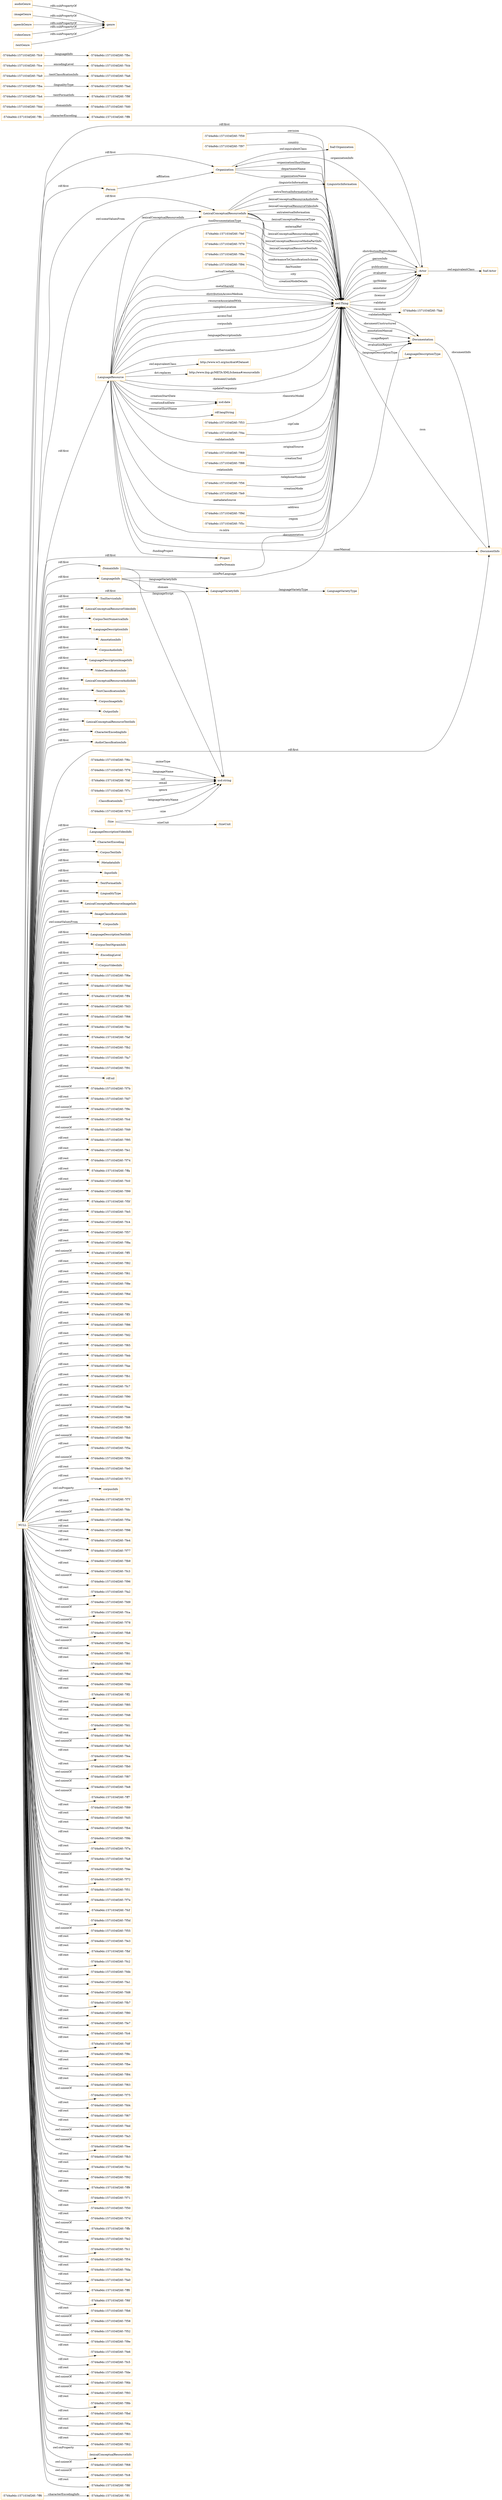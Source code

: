 digraph ar2dtool_diagram { 
rankdir=LR;
size="1501"
node [shape = rectangle, color="orange"]; "-57d4a9dc:1571034f26f:-7ff6" ":Person" "-57d4a9dc:1571034f26f:-7f4f" ":ToolServiceInfo" ":DocumentInfo" "-57d4a9dc:1571034f26f:-7ffc" "-57d4a9dc:1571034f26f:-7f7c" ":Actor" "-57d4a9dc:1571034f26f:-7fd0" ":LexicalConceptualResourceVideoInfo" "-57d4a9dc:1571034f26f:-7f59" ":CorpusTextNumericalInfo" ":LanguageDescriptionInfo" "-57d4a9dc:1571034f26f:-7f97" "-57d4a9dc:1571034f26f:-7fef" "-57d4a9dc:1571034f26f:-7fa4" ":AnnotationInfo" "-57d4a9dc:1571034f26f:-7fba" "-57d4a9dc:1571034f26f:-7fa9" "foaf:Actor" ":CorpusAudioInfo" ":ClassificationInfo" ":LanguageDescriptionImageInfo" "-57d4a9dc:1571034f26f:-7f9f" ":Project" ":VideoClassificationInfo" "-57d4a9dc:1571034f26f:-7f79" ":LanguageDescriptionType" "-57d4a9dc:1571034f26f:-7ff8" ":LexicalConceptualResourceAudioInfo" ":TextClassificationInfo" ":CorpusImageInfo" "-57d4a9dc:1571034f26f:-7fce" ":OutputInfo" "-57d4a9dc:1571034f26f:-7f9a" "-57d4a9dc:1571034f26f:-7fad" ":LexicalConceptualResourceTextInfo" "-57d4a9dc:1571034f26f:-7f94" ":LanguageResource" "-57d4a9dc:1571034f26f:-7f70" "-57d4a9dc:1571034f26f:-7f53" ":Organization" "-57d4a9dc:1571034f26f:-7f4a" "-57d4a9dc:1571034f26f:-7f69" "-57d4a9dc:1571034f26f:-7f88" ":CharacterEncodingInfo" ":LexicalConceptualResourceInfo" ":AudioClassificationInfo" ":LanguageVarietyInfo" ":LanguageDescriptionVideoInfo" "-57d4a9dc:1571034f26f:-7f56" ":CharacterEncoding" ":Size" "-57d4a9dc:1571034f26f:-7fab" ":Documentation" "-57d4a9dc:1571034f26f:-7fcb" ":LanguageVarietyType" "-57d4a9dc:1571034f26f:-7fa6" ":CorpusTextInfo" "foaf:Organization" ":MetadataInfo" "-57d4a9dc:1571034f26f:-7fe9" "-57d4a9dc:1571034f26f:-7fdd" "-57d4a9dc:1571034f26f:-7f6c" ":InputInfo" "-57d4a9dc:1571034f26f:-7f76" ":DomainInfo" ":LanguageInfo" "-57d4a9dc:1571034f26f:-7fbc" ":TextFormatInfo" ":LingualityType" ":LexicalConceptualResourceImageInfo" "-57d4a9dc:1571034f26f:-7f9d" ":ImageClassificationInfo" ":CorpusInfo" ":LanguageDescriptionTextInfo" "-57d4a9dc:1571034f26f:-7fc9" "-57d4a9dc:1571034f26f:-7f5c" "-57d4a9dc:1571034f26f:-7ff1" ":CorpusTextNgramInfo" "http://www.w3.org/ns/dcat#Dataset" ":EncodingLevel" ":CorpusVideoInfo" ":SizeUnit" ":LinguisticInformation" ; /*classes style*/
	":Organization" -> "foaf:Organization" [ label = "owl:equivalentClass" ];
	":audioGenre" -> ":genre" [ label = "rdfs:subPropertyOf" ];
	":imageGenre" -> ":genre" [ label = "rdfs:subPropertyOf" ];
	":speechGenre" -> ":genre" [ label = "rdfs:subPropertyOf" ];
	":videoGenre" -> ":genre" [ label = "rdfs:subPropertyOf" ];
	":textGenre" -> ":genre" [ label = "rdfs:subPropertyOf" ];
	":LanguageResource" -> "http://www.ilsp.gr/META-XMLSchema#resourceInfo" [ label = "dct:replaces" ];
	":LanguageResource" -> "http://www.w3.org/ns/dcat#Dataset" [ label = "owl:equivalentClass" ];
	"NULL" -> "-57d4a9dc:1571034f26f:-7f6e" [ label = "rdf:rest" ];
	"NULL" -> "-57d4a9dc:1571034f26f:-7f4d" [ label = "rdf:rest" ];
	"NULL" -> "-57d4a9dc:1571034f26f:-7ff4" [ label = "rdf:rest" ];
	"NULL" -> "-57d4a9dc:1571034f26f:-7fd3" [ label = "rdf:rest" ];
	"NULL" -> "-57d4a9dc:1571034f26f:-7f66" [ label = "rdf:rest" ];
	"NULL" -> "-57d4a9dc:1571034f26f:-7fec" [ label = "rdf:rest" ];
	"NULL" -> "-57d4a9dc:1571034f26f:-7faf" [ label = "rdf:rest" ];
	"NULL" -> "-57d4a9dc:1571034f26f:-7fb2" [ label = "rdf:rest" ];
	"NULL" -> ":DomainInfo" [ label = "rdf:first" ];
	"NULL" -> "-57d4a9dc:1571034f26f:-7fa7" [ label = "rdf:rest" ];
	"NULL" -> ":CorpusTextNumericalInfo" [ label = "rdf:first" ];
	"NULL" -> "-57d4a9dc:1571034f26f:-7f91" [ label = "rdf:rest" ];
	"NULL" -> "rdf:nil" [ label = "rdf:rest" ];
	"NULL" -> "-57d4a9dc:1571034f26f:-7f7b" [ label = "owl:unionOf" ];
	"NULL" -> "-57d4a9dc:1571034f26f:-7fd7" [ label = "rdf:rest" ];
	"NULL" -> "-57d4a9dc:1571034f26f:-7f9c" [ label = "owl:unionOf" ];
	"NULL" -> "-57d4a9dc:1571034f26f:-7fcd" [ label = "owl:unionOf" ];
	"NULL" -> "-57d4a9dc:1571034f26f:-7f49" [ label = "owl:unionOf" ];
	"NULL" -> "-57d4a9dc:1571034f26f:-7f95" [ label = "rdf:rest" ];
	"NULL" -> ":CorpusImageInfo" [ label = "rdf:first" ];
	"NULL" -> "-57d4a9dc:1571034f26f:-7fe1" [ label = "rdf:rest" ];
	"NULL" -> "-57d4a9dc:1571034f26f:-7f74" [ label = "rdf:rest" ];
	"NULL" -> "-57d4a9dc:1571034f26f:-7ffa" [ label = "rdf:rest" ];
	"NULL" -> "-57d4a9dc:1571034f26f:-7fc0" [ label = "rdf:rest" ];
	"NULL" -> "-57d4a9dc:1571034f26f:-7f99" [ label = "owl:unionOf" ];
	"NULL" -> ":LexicalConceptualResourceVideoInfo" [ label = "rdf:first" ];
	"NULL" -> "-57d4a9dc:1571034f26f:-7f5f" [ label = "rdf:rest" ];
	"NULL" -> "-57d4a9dc:1571034f26f:-7fe5" [ label = "rdf:rest" ];
	"NULL" -> ":Organization" [ label = "rdf:first" ];
	"NULL" -> "-57d4a9dc:1571034f26f:-7fc4" [ label = "rdf:rest" ];
	"NULL" -> "-57d4a9dc:1571034f26f:-7f57" [ label = "rdf:rest" ];
	"NULL" -> "-57d4a9dc:1571034f26f:-7f8a" [ label = "rdf:rest" ];
	"NULL" -> "-57d4a9dc:1571034f26f:-7ff5" [ label = "owl:unionOf" ];
	"NULL" -> "-57d4a9dc:1571034f26f:-7f82" [ label = "rdf:rest" ];
	"NULL" -> "-57d4a9dc:1571034f26f:-7f61" [ label = "rdf:rest" ];
	"NULL" -> ":LanguageVarietyInfo" [ label = "rdf:first" ];
	"NULL" -> ":LexicalConceptualResourceImageInfo" [ label = "rdf:first" ];
	"NULL" -> "-57d4a9dc:1571034f26f:-7f8e" [ label = "rdf:rest" ];
	"NULL" -> "-57d4a9dc:1571034f26f:-7f6d" [ label = "rdf:rest" ];
	"NULL" -> ":CharacterEncodingInfo" [ label = "rdf:first" ];
	"NULL" -> "-57d4a9dc:1571034f26f:-7f4c" [ label = "rdf:rest" ];
	"NULL" -> "-57d4a9dc:1571034f26f:-7ff3" [ label = "rdf:rest" ];
	"NULL" -> "-57d4a9dc:1571034f26f:-7f86" [ label = "rdf:rest" ];
	"NULL" -> "-57d4a9dc:1571034f26f:-7fd2" [ label = "rdf:rest" ];
	"NULL" -> "-57d4a9dc:1571034f26f:-7f65" [ label = "rdf:rest" ];
	"NULL" -> "-57d4a9dc:1571034f26f:-7feb" [ label = "rdf:rest" ];
	"NULL" -> "-57d4a9dc:1571034f26f:-7fae" [ label = "rdf:rest" ];
	"NULL" -> "-57d4a9dc:1571034f26f:-7fb1" [ label = "rdf:rest" ];
	"NULL" -> "-57d4a9dc:1571034f26f:-7fc7" [ label = "rdf:rest" ];
	"NULL" -> "-57d4a9dc:1571034f26f:-7f90" [ label = "rdf:rest" ];
	"NULL" -> "-57d4a9dc:1571034f26f:-7faa" [ label = "owl:unionOf" ];
	"NULL" -> "-57d4a9dc:1571034f26f:-7fd6" [ label = "rdf:rest" ];
	"NULL" -> ":ToolServiceInfo" [ label = "rdf:first" ];
	"NULL" -> ":EncodingLevel" [ label = "rdf:first" ];
	"NULL" -> "-57d4a9dc:1571034f26f:-7fb5" [ label = "rdf:rest" ];
	"NULL" -> "-57d4a9dc:1571034f26f:-7fbb" [ label = "owl:unionOf" ];
	"NULL" -> "-57d4a9dc:1571034f26f:-7f5a" [ label = "rdf:rest" ];
	"NULL" -> "-57d4a9dc:1571034f26f:-7f5b" [ label = "owl:unionOf" ];
	"NULL" -> "-57d4a9dc:1571034f26f:-7fe0" [ label = "rdf:rest" ];
	"NULL" -> "-57d4a9dc:1571034f26f:-7f73" [ label = "rdf:rest" ];
	"NULL" -> ":corpusInfo" [ label = "owl:onProperty" ];
	"NULL" -> "-57d4a9dc:1571034f26f:-7f7f" [ label = "rdf:rest" ];
	"NULL" -> ":Actor" [ label = "rdf:first" ];
	"NULL" -> "-57d4a9dc:1571034f26f:-7fdc" [ label = "owl:unionOf" ];
	"NULL" -> "-57d4a9dc:1571034f26f:-7f5e" [ label = "rdf:rest" ];
	"NULL" -> "-57d4a9dc:1571034f26f:-7f98" [ label = "rdf:rest" ];
	"NULL" -> ":VideoClassificationInfo" [ label = "rdf:first" ];
	"NULL" -> "-57d4a9dc:1571034f26f:-7fe4" [ label = "rdf:rest" ];
	"NULL" -> "-57d4a9dc:1571034f26f:-7f77" [ label = "rdf:rest" ];
	"NULL" -> "-57d4a9dc:1571034f26f:-7fb9" [ label = "owl:unionOf" ];
	"NULL" -> ":Person" [ label = "rdf:first" ];
	"NULL" -> "-57d4a9dc:1571034f26f:-7fc3" [ label = "rdf:rest" ];
	"NULL" -> ":CorpusAudioInfo" [ label = "rdf:first" ];
	"NULL" -> "-57d4a9dc:1571034f26f:-7f96" [ label = "owl:unionOf" ];
	"NULL" -> ":CharacterEncoding" [ label = "rdf:first" ];
	"NULL" -> "-57d4a9dc:1571034f26f:-7fa2" [ label = "rdf:rest" ];
	"NULL" -> "-57d4a9dc:1571034f26f:-7fd9" [ label = "rdf:rest" ];
	"NULL" -> "-57d4a9dc:1571034f26f:-7fca" [ label = "owl:unionOf" ];
	"NULL" -> ":AudioClassificationInfo" [ label = "rdf:first" ];
	"NULL" -> "-57d4a9dc:1571034f26f:-7f78" [ label = "owl:unionOf" ];
	"NULL" -> "-57d4a9dc:1571034f26f:-7fb8" [ label = "rdf:rest" ];
	"NULL" -> "-57d4a9dc:1571034f26f:-7fac" [ label = "owl:unionOf" ];
	"NULL" -> "-57d4a9dc:1571034f26f:-7f81" [ label = "rdf:rest" ];
	"NULL" -> "-57d4a9dc:1571034f26f:-7f60" [ label = "rdf:rest" ];
	"NULL" -> ":TextClassificationInfo" [ label = "rdf:first" ];
	"NULL" -> "-57d4a9dc:1571034f26f:-7f8d" [ label = "rdf:rest" ];
	"NULL" -> "-57d4a9dc:1571034f26f:-7f4b" [ label = "rdf:rest" ];
	"NULL" -> "-57d4a9dc:1571034f26f:-7ff2" [ label = "rdf:rest" ];
	"NULL" -> "-57d4a9dc:1571034f26f:-7f85" [ label = "rdf:rest" ];
	"NULL" -> "-57d4a9dc:1571034f26f:-7f48" [ label = "rdf:rest" ];
	"NULL" -> "-57d4a9dc:1571034f26f:-7fd1" [ label = "rdf:rest" ];
	"NULL" -> "-57d4a9dc:1571034f26f:-7f64" [ label = "rdf:rest" ];
	"NULL" -> "-57d4a9dc:1571034f26f:-7fa5" [ label = "owl:unionOf" ];
	"NULL" -> ":DocumentInfo" [ label = "rdf:first" ];
	"NULL" -> "-57d4a9dc:1571034f26f:-7fea" [ label = "rdf:rest" ];
	"NULL" -> "-57d4a9dc:1571034f26f:-7fb0" [ label = "rdf:rest" ];
	"NULL" -> ":LexicalConceptualResourceTextInfo" [ label = "rdf:first" ];
	"NULL" -> "-57d4a9dc:1571034f26f:-7f87" [ label = "owl:unionOf" ];
	"NULL" -> ":CorpusInfo" [ label = "owl:someValuesFrom" ];
	"NULL" -> "-57d4a9dc:1571034f26f:-7fe8" [ label = "owl:unionOf" ];
	"NULL" -> "-57d4a9dc:1571034f26f:-7ff7" [ label = "owl:unionOf" ];
	"NULL" -> "-57d4a9dc:1571034f26f:-7f89" [ label = "rdf:rest" ];
	"NULL" -> "-57d4a9dc:1571034f26f:-7fd5" [ label = "rdf:rest" ];
	"NULL" -> "-57d4a9dc:1571034f26f:-7fb4" [ label = "rdf:rest" ];
	"NULL" -> ":CorpusTextNgramInfo" [ label = "rdf:first" ];
	"NULL" -> "-57d4a9dc:1571034f26f:-7f9b" [ label = "rdf:rest" ];
	"NULL" -> "-57d4a9dc:1571034f26f:-7f7a" [ label = "rdf:rest" ];
	"NULL" -> "-57d4a9dc:1571034f26f:-7fa8" [ label = "owl:unionOf" ];
	"NULL" -> "-57d4a9dc:1571034f26f:-7f4e" [ label = "owl:unionOf" ];
	"NULL" -> "-57d4a9dc:1571034f26f:-7f72" [ label = "rdf:rest" ];
	"NULL" -> "-57d4a9dc:1571034f26f:-7f51" [ label = "rdf:rest" ];
	"NULL" -> "-57d4a9dc:1571034f26f:-7f7e" [ label = "rdf:rest" ];
	"NULL" -> "-57d4a9dc:1571034f26f:-7fcf" [ label = "owl:unionOf" ];
	"NULL" -> "-57d4a9dc:1571034f26f:-7f5d" [ label = "rdf:rest" ];
	"NULL" -> "-57d4a9dc:1571034f26f:-7f55" [ label = "owl:unionOf" ];
	"NULL" -> "-57d4a9dc:1571034f26f:-7fe3" [ label = "rdf:rest" ];
	"NULL" -> "-57d4a9dc:1571034f26f:-7fbf" [ label = "rdf:rest" ];
	"NULL" -> "-57d4a9dc:1571034f26f:-7fc2" [ label = "rdf:rest" ];
	"NULL" -> "-57d4a9dc:1571034f26f:-7fdb" [ label = "rdf:rest" ];
	"NULL" -> "-57d4a9dc:1571034f26f:-7fa1" [ label = "rdf:rest" ];
	"NULL" -> "-57d4a9dc:1571034f26f:-7fd8" [ label = "rdf:rest" ];
	"NULL" -> "-57d4a9dc:1571034f26f:-7fb7" [ label = "rdf:rest" ];
	"NULL" -> ":CorpusTextInfo" [ label = "rdf:first" ];
	"NULL" -> "-57d4a9dc:1571034f26f:-7f80" [ label = "rdf:rest" ];
	"NULL" -> ":LanguageDescriptionInfo" [ label = "rdf:first" ];
	"NULL" -> "-57d4a9dc:1571034f26f:-7fe7" [ label = "rdf:rest" ];
	"NULL" -> ":AnnotationInfo" [ label = "rdf:first" ];
	"NULL" -> "-57d4a9dc:1571034f26f:-7fc6" [ label = "rdf:rest" ];
	"NULL" -> ":LexicalConceptualResourceInfo" [ label = "owl:someValuesFrom" ];
	"NULL" -> "-57d4a9dc:1571034f26f:-7fdf" [ label = "rdf:rest" ];
	"NULL" -> ":TextFormatInfo" [ label = "rdf:first" ];
	"NULL" -> "-57d4a9dc:1571034f26f:-7f8c" [ label = "rdf:rest" ];
	"NULL" -> "-57d4a9dc:1571034f26f:-7fbe" [ label = "rdf:rest" ];
	"NULL" -> "-57d4a9dc:1571034f26f:-7f84" [ label = "rdf:rest" ];
	"NULL" -> ":Project" [ label = "rdf:first" ];
	"NULL" -> ":MetadataInfo" [ label = "rdf:first" ];
	"NULL" -> "-57d4a9dc:1571034f26f:-7f63" [ label = "rdf:rest" ];
	"NULL" -> ":LanguageInfo" [ label = "rdf:first" ];
	"NULL" -> ":LexicalConceptualResourceAudioInfo" [ label = "rdf:first" ];
	"NULL" -> "-57d4a9dc:1571034f26f:-7f75" [ label = "owl:unionOf" ];
	"NULL" -> "-57d4a9dc:1571034f26f:-7fd4" [ label = "rdf:rest" ];
	"NULL" -> "-57d4a9dc:1571034f26f:-7f67" [ label = "rdf:rest" ];
	"NULL" -> "-57d4a9dc:1571034f26f:-7fed" [ label = "rdf:rest" ];
	"NULL" -> "-57d4a9dc:1571034f26f:-7fa3" [ label = "owl:unionOf" ];
	"NULL" -> "-57d4a9dc:1571034f26f:-7fee" [ label = "owl:unionOf" ];
	"NULL" -> "-57d4a9dc:1571034f26f:-7fb3" [ label = "rdf:rest" ];
	"NULL" -> "-57d4a9dc:1571034f26f:-7fcc" [ label = "rdf:rest" ];
	"NULL" -> ":OutputInfo" [ label = "rdf:first" ];
	"NULL" -> "-57d4a9dc:1571034f26f:-7f92" [ label = "rdf:rest" ];
	"NULL" -> "-57d4a9dc:1571034f26f:-7ff9" [ label = "rdf:rest" ];
	"NULL" -> "-57d4a9dc:1571034f26f:-7f71" [ label = "rdf:rest" ];
	"NULL" -> ":CorpusVideoInfo" [ label = "rdf:first" ];
	"NULL" -> "-57d4a9dc:1571034f26f:-7f50" [ label = "rdf:rest" ];
	"NULL" -> "-57d4a9dc:1571034f26f:-7f7d" [ label = "rdf:rest" ];
	"NULL" -> ":LanguageDescriptionTextInfo" [ label = "rdf:first" ];
	"NULL" -> "-57d4a9dc:1571034f26f:-7ffb" [ label = "owl:unionOf" ];
	"NULL" -> "-57d4a9dc:1571034f26f:-7fe2" [ label = "rdf:rest" ];
	"NULL" -> ":LanguageResource" [ label = "rdf:first" ];
	"NULL" -> "-57d4a9dc:1571034f26f:-7fc1" [ label = "rdf:rest" ];
	"NULL" -> "-57d4a9dc:1571034f26f:-7f54" [ label = "rdf:rest" ];
	"NULL" -> "-57d4a9dc:1571034f26f:-7fda" [ label = "rdf:rest" ];
	"NULL" -> "-57d4a9dc:1571034f26f:-7fa0" [ label = "rdf:rest" ];
	"NULL" -> "-57d4a9dc:1571034f26f:-7ff0" [ label = "owl:unionOf" ];
	"NULL" -> "-57d4a9dc:1571034f26f:-7f6f" [ label = "owl:unionOf" ];
	"NULL" -> "-57d4a9dc:1571034f26f:-7fb6" [ label = "rdf:rest" ];
	"NULL" -> "-57d4a9dc:1571034f26f:-7f58" [ label = "owl:unionOf" ];
	"NULL" -> ":LexicalConceptualResourceInfo" [ label = "rdf:first" ];
	"NULL" -> "-57d4a9dc:1571034f26f:-7f52" [ label = "owl:unionOf" ];
	"NULL" -> "-57d4a9dc:1571034f26f:-7f9e" [ label = "owl:unionOf" ];
	"NULL" -> "-57d4a9dc:1571034f26f:-7fe6" [ label = "rdf:rest" ];
	"NULL" -> ":LanguageDescriptionVideoInfo" [ label = "rdf:first" ];
	"NULL" -> ":ImageClassificationInfo" [ label = "rdf:first" ];
	"NULL" -> "-57d4a9dc:1571034f26f:-7fc5" [ label = "rdf:rest" ];
	"NULL" -> "-57d4a9dc:1571034f26f:-7fde" [ label = "rdf:rest" ];
	"NULL" -> "-57d4a9dc:1571034f26f:-7f6b" [ label = "owl:unionOf" ];
	"NULL" -> ":InputInfo" [ label = "rdf:first" ];
	"NULL" -> "-57d4a9dc:1571034f26f:-7f93" [ label = "owl:unionOf" ];
	"NULL" -> "-57d4a9dc:1571034f26f:-7f8b" [ label = "rdf:rest" ];
	"NULL" -> ":LingualityType" [ label = "rdf:first" ];
	"NULL" -> "-57d4a9dc:1571034f26f:-7fbd" [ label = "rdf:rest" ];
	"NULL" -> "-57d4a9dc:1571034f26f:-7f6a" [ label = "rdf:rest" ];
	"NULL" -> "-57d4a9dc:1571034f26f:-7f83" [ label = "rdf:rest" ];
	"NULL" -> "-57d4a9dc:1571034f26f:-7f62" [ label = "rdf:rest" ];
	"NULL" -> ":lexicalConceptualResourceInfo" [ label = "owl:onProperty" ];
	"NULL" -> "-57d4a9dc:1571034f26f:-7f68" [ label = "owl:unionOf" ];
	"NULL" -> "-57d4a9dc:1571034f26f:-7fc8" [ label = "owl:unionOf" ];
	"NULL" -> "-57d4a9dc:1571034f26f:-7f8f" [ label = "rdf:rest" ];
	"NULL" -> ":LanguageDescriptionImageInfo" [ label = "rdf:first" ];
	":Actor" -> "foaf:Actor" [ label = "owl:equivalentClass" ];
	"-57d4a9dc:1571034f26f:-7f69" -> "owl:Thing" [ label = ":originalSource" ];
	":LanguageResource" -> ":DocumentInfo" [ label = ":userManual" ];
	"owl:Thing" -> ":Documentation" [ label = ":annotationManual" ];
	":LanguageResource" -> "owl:Thing" [ label = ":validationInfo" ];
	":LanguageResource" -> "owl:Thing" [ label = ":relationInfo" ];
	":LanguageResource" -> "xsd:date" [ label = ":creationStartDate" ];
	"owl:Thing" -> ":Actor" [ label = ":evaluator" ];
	":LanguageResource" -> "owl:Thing" [ label = ":metadataSource" ];
	"-57d4a9dc:1571034f26f:-7ffc" -> "-57d4a9dc:1571034f26f:-7ff8" [ label = ":characterEncoding" ];
	":Organization" -> "owl:Thing" [ label = ":departmentName" ];
	":Actor" -> ":Organization" [ label = ":organizationInfo" ];
	"owl:Thing" -> ":LanguageDescriptionType" [ label = ":languageDescriptionType" ];
	":LexicalConceptualResourceInfo" -> "owl:Thing" [ label = ":extraTextualInformationUnit" ];
	":LanguageResource" -> "owl:Thing" [ label = "rs:islrn" ];
	":LanguageResource" -> "owl:Thing" [ label = ":toolDocumentationType" ];
	":Size" -> ":SizeUnit" [ label = ":sizeUnit" ];
	"owl:Thing" -> ":Actor" [ label = ":iprHolder" ];
	"-57d4a9dc:1571034f26f:-7f76" -> "xsd:string" [ label = ":languageName" ];
	"-57d4a9dc:1571034f26f:-7fc9" -> "-57d4a9dc:1571034f26f:-7fbc" [ label = ":languageInfo" ];
	"-57d4a9dc:1571034f26f:-7f94" -> "owl:Thing" [ label = ":creationModeDetails" ];
	":LanguageResource" -> "rdf:langString" [ label = ":resourceShortName" ];
	":LanguageResource" -> "owl:Thing" [ label = ":actualUseInfo" ];
	"-57d4a9dc:1571034f26f:-7fa9" -> "-57d4a9dc:1571034f26f:-7fa6" [ label = ":textClassificationInfo" ];
	"owl:Thing" -> ":Actor" [ label = ":annotator" ];
	"-57d4a9dc:1571034f26f:-7fdd" -> "-57d4a9dc:1571034f26f:-7fd0" [ label = ":domainInfo" ];
	":LexicalConceptualResourceInfo" -> "owl:Thing" [ label = ":lexicalConceptualResourceAudioInfo" ];
	":LexicalConceptualResourceInfo" -> "owl:Thing" [ label = ":lexicalConceptualResourceVideoInfo" ];
	":LanguageResource" -> "xsd:date" [ label = ":creationEndDate" ];
	":Actor" -> "owl:Thing" [ label = ":personInfo" ];
	":Actor" -> "owl:Thing" [ label = ":publications" ];
	"-57d4a9dc:1571034f26f:-7fa4" -> "-57d4a9dc:1571034f26f:-7f9f" [ label = ":textFormatInfo" ];
	"owl:Thing" -> ":Documentation" [ label = ":usageReport" ];
	":LanguageResource" -> "owl:Thing" [ label = ":metaShareId" ];
	":LanguageResource" -> "owl:Thing" [ label = ":distributionAccessMedium" ];
	":LanguageResource" -> "owl:Thing" [ label = ":resourceAssociatedWith" ];
	":LanguageInfo" -> ":LanguageVarietyInfo" [ label = ":languageVarietyInfo" ];
	"owl:Thing" -> ":Actor" [ label = ":licensor" ];
	":LanguageResource" -> "owl:Thing" [ label = ":samplesLocation" ];
	"-57d4a9dc:1571034f26f:-7f9d" -> "owl:Thing" [ label = ":address" ];
	"-57d4a9dc:1571034f26f:-7ff6" -> "-57d4a9dc:1571034f26f:-7ff1" [ label = ":characterEncodingInfo" ];
	"-57d4a9dc:1571034f26f:-7f4a" -> "owl:Thing" [ label = ":zipCode" ];
	":Size" -> "xsd:string" [ label = ":size" ];
	":LexicalConceptualResourceInfo" -> "owl:Thing" [ label = ":extratextualInformation" ];
	"-57d4a9dc:1571034f26f:-7f9a" -> "owl:Thing" [ label = ":city" ];
	":LanguageResource" -> "owl:Thing" [ label = ":accessTool" ];
	":LexicalConceptualResourceInfo" -> "owl:Thing" [ label = ":lexicalConceptualResourceType" ];
	":Organization" -> "owl:Thing" [ label = ":organizationName" ];
	":LanguageResource" -> ":Documentation" [ label = ":documentation" ];
	"owl:Thing" -> ":Actor" [ label = ":distributionRightsHolder" ];
	":LexicalConceptualResourceInfo" -> "owl:Thing" [ label = ":externalRef" ];
	":LanguageResource" -> "owl:Thing" [ label = ":corpusInfo" ];
	"-57d4a9dc:1571034f26f:-7f7c" -> "xsd:string" [ label = ":email" ];
	":LanguageResource" -> "owl:Thing" [ label = ":languageDescriptionInfo" ];
	"-57d4a9dc:1571034f26f:-7f53" -> "owl:Thing" [ label = ":theoreticModel" ];
	":Documentation" -> ":DocumentInfo" [ label = ":documentInfo" ];
	"-57d4a9dc:1571034f26f:-7fba" -> "-57d4a9dc:1571034f26f:-7fad" [ label = ":lingualityType" ];
	"-57d4a9dc:1571034f26f:-7f79" -> "owl:Thing" [ label = ":faxNumber" ];
	"-57d4a9dc:1571034f26f:-7fef" -> "owl:Thing" [ label = ":conformanceToClassificationScheme" ];
	":Documentation" -> "owl:Thing" [ label = ":documentUnstructured" ];
	"-57d4a9dc:1571034f26f:-7fce" -> "-57d4a9dc:1571034f26f:-7fcb" [ label = ":encodingLevel" ];
	":LanguageResource" -> ":LexicalConceptualResourceInfo" [ label = ":lexicalConceptualResourceInfo" ];
	"owl:Thing" -> ":Actor" [ label = ":validator" ];
	"-57d4a9dc:1571034f26f:-7fe9" -> "owl:Thing" [ label = ":creationMode" ];
	"owl:Thing" -> "-57d4a9dc:1571034f26f:-7fab" [ label = ":recorder" ];
	":ClassificationInfo" -> "xsd:string" [ label = ":genre" ];
	"-57d4a9dc:1571034f26f:-7f5c" -> "owl:Thing" [ label = ":region" ];
	"-57d4a9dc:1571034f26f:-7f97" -> "owl:Thing" [ label = ":country" ];
	":LexicalConceptualResourceInfo" -> "owl:Thing" [ label = ":lexicalConceptualResourceImageInfo" ];
	"-57d4a9dc:1571034f26f:-7f70" -> "xsd:string" [ label = ":languageVarietyName" ];
	":Person" -> ":Organization" [ label = ":affiliation" ];
	"owl:Thing" -> ":Documentation" [ label = ":evaluationReport" ];
	":LexicalConceptualResourceInfo" -> "owl:Thing" [ label = ":lexicalConceptualResourceMediaPartInfo" ];
	"owl:Thing" -> ":Documentation" [ label = ":validationReport" ];
	"-57d4a9dc:1571034f26f:-7f6c" -> "xsd:string" [ label = ":mimeType" ];
	":DomainInfo" -> "xsd:string" [ label = ":domain" ];
	":LanguageVarietyInfo" -> ":LanguageVarietyType" [ label = ":languageVarietyType" ];
	"-57d4a9dc:1571034f26f:-7f59" -> "owl:Thing" [ label = ":revision" ];
	":LanguageResource" -> "owl:Thing" [ label = ":toolServiceInfo" ];
	":LanguageResource" -> "owl:Thing" [ label = ":foreseenUseInfo" ];
	":LanguageResource" -> "owl:Thing" [ label = ":updateFrequency" ];
	"-57d4a9dc:1571034f26f:-7f88" -> "owl:Thing" [ label = ":creationTool" ];
	":LanguageInfo" -> "xsd:string" [ label = ":languageScript" ];
	":LexicalConceptualResourceInfo" -> ":LinguisticInformation" [ label = ":linguisticInformation" ];
	"-57d4a9dc:1571034f26f:-7f4f" -> "xsd:string" [ label = ":url" ];
	":LexicalConceptualResourceInfo" -> "owl:Thing" [ label = ":lexicalConceptualResourceTextInfo" ];
	":LanguageInfo" -> "owl:Thing" [ label = ":sizePerLanguage" ];
	":LanguageResource" -> ":Project" [ label = ":fundingProject" ];
	"-57d4a9dc:1571034f26f:-7f56" -> "owl:Thing" [ label = ":telephoneNumber" ];
	":DocumentInfo" -> "owl:Thing" [ label = ":issn" ];
	":Organization" -> "owl:Thing" [ label = ":organizationShortName" ];
	":DomainInfo" -> "owl:Thing" [ label = ":sizePerDomain" ];

}
